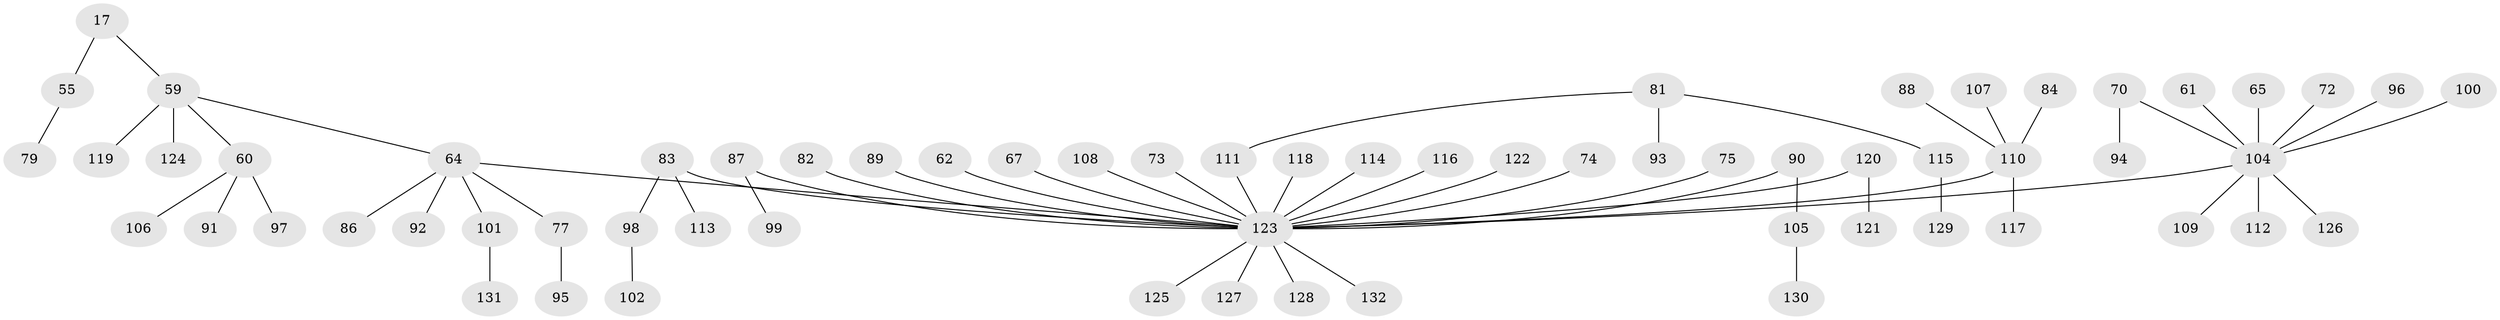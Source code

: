 // original degree distribution, {6: 0.015151515151515152, 5: 0.03787878787878788, 2: 0.22727272727272727, 4: 0.045454545454545456, 1: 0.49242424242424243, 3: 0.17424242424242425, 7: 0.007575757575757576}
// Generated by graph-tools (version 1.1) at 2025/52/03/09/25 04:52:49]
// undirected, 66 vertices, 65 edges
graph export_dot {
graph [start="1"]
  node [color=gray90,style=filled];
  17;
  55;
  59 [super="+16"];
  60 [super="+21"];
  61;
  62;
  64 [super="+42+47+8+12+18"];
  65;
  67;
  70;
  72;
  73;
  74;
  75;
  77 [super="+63"];
  79;
  81 [super="+78"];
  82;
  83 [super="+68"];
  84;
  86;
  87;
  88;
  89;
  90;
  91;
  92;
  93;
  94;
  95;
  96;
  97;
  98;
  99;
  100;
  101;
  102;
  104 [super="+15+7+9+25+44+28+52+26+49+56+57"];
  105;
  106;
  107;
  108;
  109;
  110 [super="+71"];
  111 [super="+76"];
  112;
  113;
  114;
  115;
  116;
  117;
  118;
  119;
  120;
  121;
  122;
  123 [super="+54+85+103"];
  124;
  125;
  126;
  127;
  128;
  129;
  130;
  131;
  132;
  17 -- 55;
  17 -- 59;
  55 -- 79;
  59 -- 124;
  59 -- 119;
  59 -- 60;
  59 -- 64;
  60 -- 91;
  60 -- 97;
  60 -- 106;
  61 -- 104;
  62 -- 123;
  64 -- 101;
  64 -- 77;
  64 -- 123;
  64 -- 92;
  64 -- 86;
  65 -- 104;
  67 -- 123;
  70 -- 94;
  70 -- 104;
  72 -- 104;
  73 -- 123;
  74 -- 123;
  75 -- 123;
  77 -- 95;
  81 -- 93;
  81 -- 115;
  81 -- 111;
  82 -- 123;
  83 -- 98;
  83 -- 113;
  83 -- 123;
  84 -- 110;
  87 -- 99;
  87 -- 123;
  88 -- 110;
  89 -- 123;
  90 -- 105;
  90 -- 123;
  96 -- 104;
  98 -- 102;
  100 -- 104;
  101 -- 131;
  104 -- 112;
  104 -- 126;
  104 -- 109;
  104 -- 123;
  105 -- 130;
  107 -- 110;
  108 -- 123;
  110 -- 117;
  110 -- 123;
  111 -- 123;
  114 -- 123;
  115 -- 129;
  116 -- 123;
  118 -- 123;
  120 -- 121;
  120 -- 123;
  122 -- 123;
  123 -- 128;
  123 -- 125;
  123 -- 127;
  123 -- 132;
}
